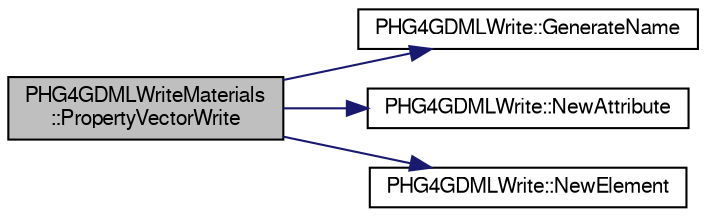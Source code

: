 digraph "PHG4GDMLWriteMaterials::PropertyVectorWrite"
{
  bgcolor="transparent";
  edge [fontname="FreeSans",fontsize="10",labelfontname="FreeSans",labelfontsize="10"];
  node [fontname="FreeSans",fontsize="10",shape=record];
  rankdir="LR";
  Node1 [label="PHG4GDMLWriteMaterials\l::PropertyVectorWrite",height=0.2,width=0.4,color="black", fillcolor="grey75", style="filled" fontcolor="black"];
  Node1 -> Node2 [color="midnightblue",fontsize="10",style="solid",fontname="FreeSans"];
  Node2 [label="PHG4GDMLWrite::GenerateName",height=0.2,width=0.4,color="black",URL="$dd/db5/classPHG4GDMLWrite.html#a16834147e17b47595b04d27a49405198"];
  Node1 -> Node3 [color="midnightblue",fontsize="10",style="solid",fontname="FreeSans"];
  Node3 [label="PHG4GDMLWrite::NewAttribute",height=0.2,width=0.4,color="black",URL="$dd/db5/classPHG4GDMLWrite.html#afe96dc9fdc7c1a0a1a96b59dc15dffa2"];
  Node1 -> Node4 [color="midnightblue",fontsize="10",style="solid",fontname="FreeSans"];
  Node4 [label="PHG4GDMLWrite::NewElement",height=0.2,width=0.4,color="black",URL="$dd/db5/classPHG4GDMLWrite.html#ada0a5579d406ec27f3150711ab83becc"];
}
